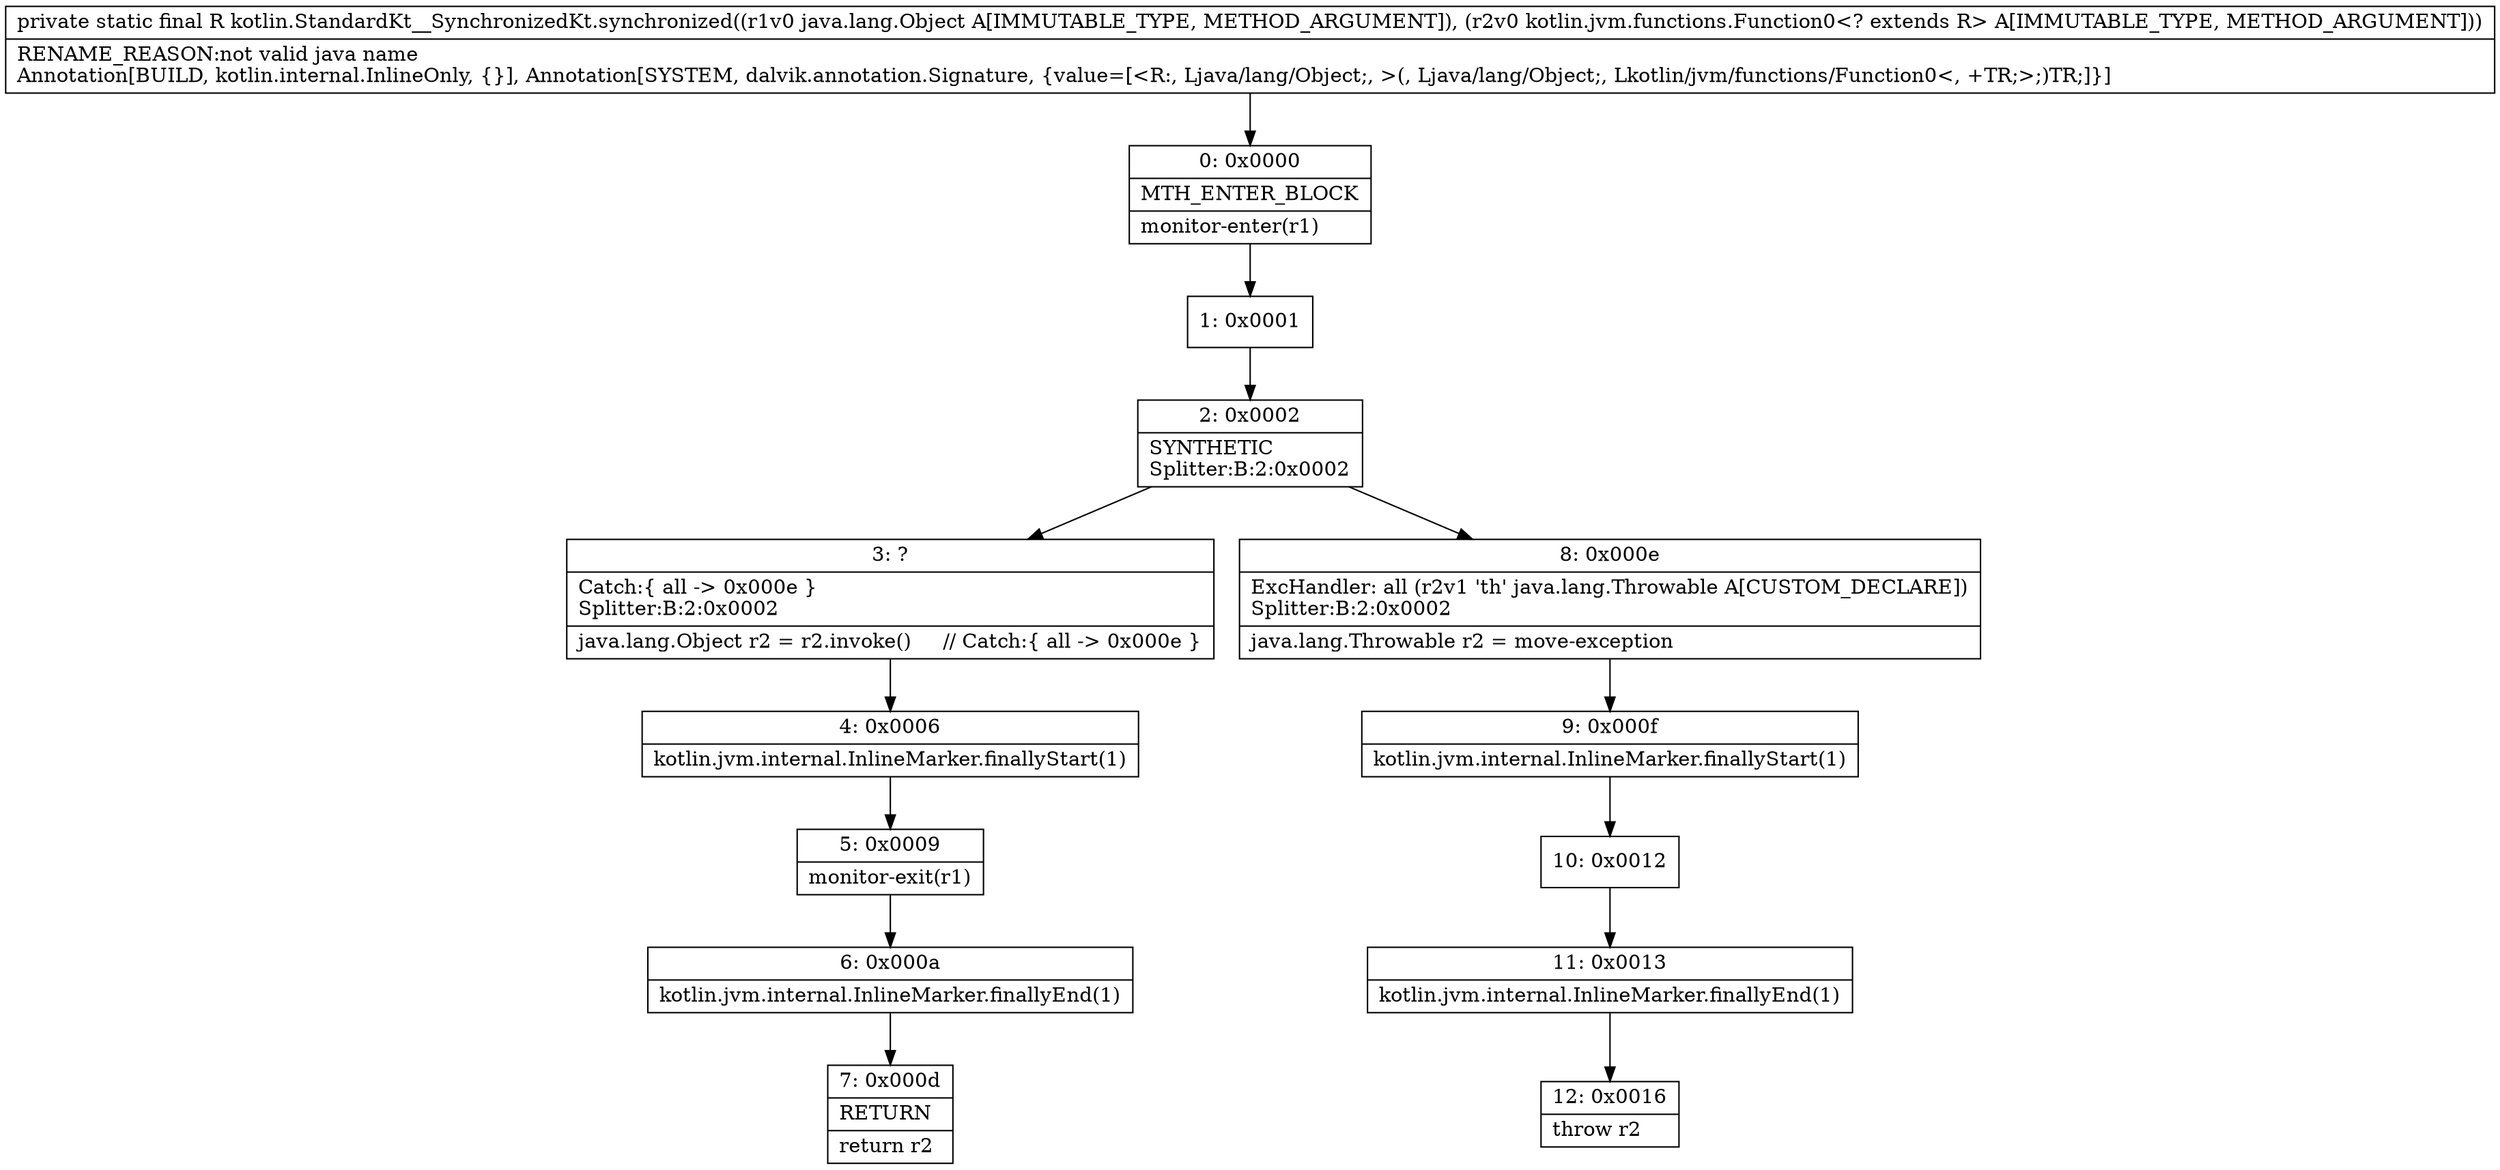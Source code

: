 digraph "CFG forkotlin.StandardKt__SynchronizedKt.synchronized(Ljava\/lang\/Object;Lkotlin\/jvm\/functions\/Function0;)Ljava\/lang\/Object;" {
Node_0 [shape=record,label="{0\:\ 0x0000|MTH_ENTER_BLOCK\l|monitor\-enter(r1)\l}"];
Node_1 [shape=record,label="{1\:\ 0x0001}"];
Node_2 [shape=record,label="{2\:\ 0x0002|SYNTHETIC\lSplitter:B:2:0x0002\l}"];
Node_3 [shape=record,label="{3\:\ ?|Catch:\{ all \-\> 0x000e \}\lSplitter:B:2:0x0002\l|java.lang.Object r2 = r2.invoke()     \/\/ Catch:\{ all \-\> 0x000e \}\l}"];
Node_4 [shape=record,label="{4\:\ 0x0006|kotlin.jvm.internal.InlineMarker.finallyStart(1)\l}"];
Node_5 [shape=record,label="{5\:\ 0x0009|monitor\-exit(r1)\l}"];
Node_6 [shape=record,label="{6\:\ 0x000a|kotlin.jvm.internal.InlineMarker.finallyEnd(1)\l}"];
Node_7 [shape=record,label="{7\:\ 0x000d|RETURN\l|return r2\l}"];
Node_8 [shape=record,label="{8\:\ 0x000e|ExcHandler: all (r2v1 'th' java.lang.Throwable A[CUSTOM_DECLARE])\lSplitter:B:2:0x0002\l|java.lang.Throwable r2 = move\-exception\l}"];
Node_9 [shape=record,label="{9\:\ 0x000f|kotlin.jvm.internal.InlineMarker.finallyStart(1)\l}"];
Node_10 [shape=record,label="{10\:\ 0x0012}"];
Node_11 [shape=record,label="{11\:\ 0x0013|kotlin.jvm.internal.InlineMarker.finallyEnd(1)\l}"];
Node_12 [shape=record,label="{12\:\ 0x0016|throw r2\l}"];
MethodNode[shape=record,label="{private static final R kotlin.StandardKt__SynchronizedKt.synchronized((r1v0 java.lang.Object A[IMMUTABLE_TYPE, METHOD_ARGUMENT]), (r2v0 kotlin.jvm.functions.Function0\<? extends R\> A[IMMUTABLE_TYPE, METHOD_ARGUMENT]))  | RENAME_REASON:not valid java name\lAnnotation[BUILD, kotlin.internal.InlineOnly, \{\}], Annotation[SYSTEM, dalvik.annotation.Signature, \{value=[\<R:, Ljava\/lang\/Object;, \>(, Ljava\/lang\/Object;, Lkotlin\/jvm\/functions\/Function0\<, +TR;\>;)TR;]\}]\l}"];
MethodNode -> Node_0;
Node_0 -> Node_1;
Node_1 -> Node_2;
Node_2 -> Node_3;
Node_2 -> Node_8;
Node_3 -> Node_4;
Node_4 -> Node_5;
Node_5 -> Node_6;
Node_6 -> Node_7;
Node_8 -> Node_9;
Node_9 -> Node_10;
Node_10 -> Node_11;
Node_11 -> Node_12;
}

